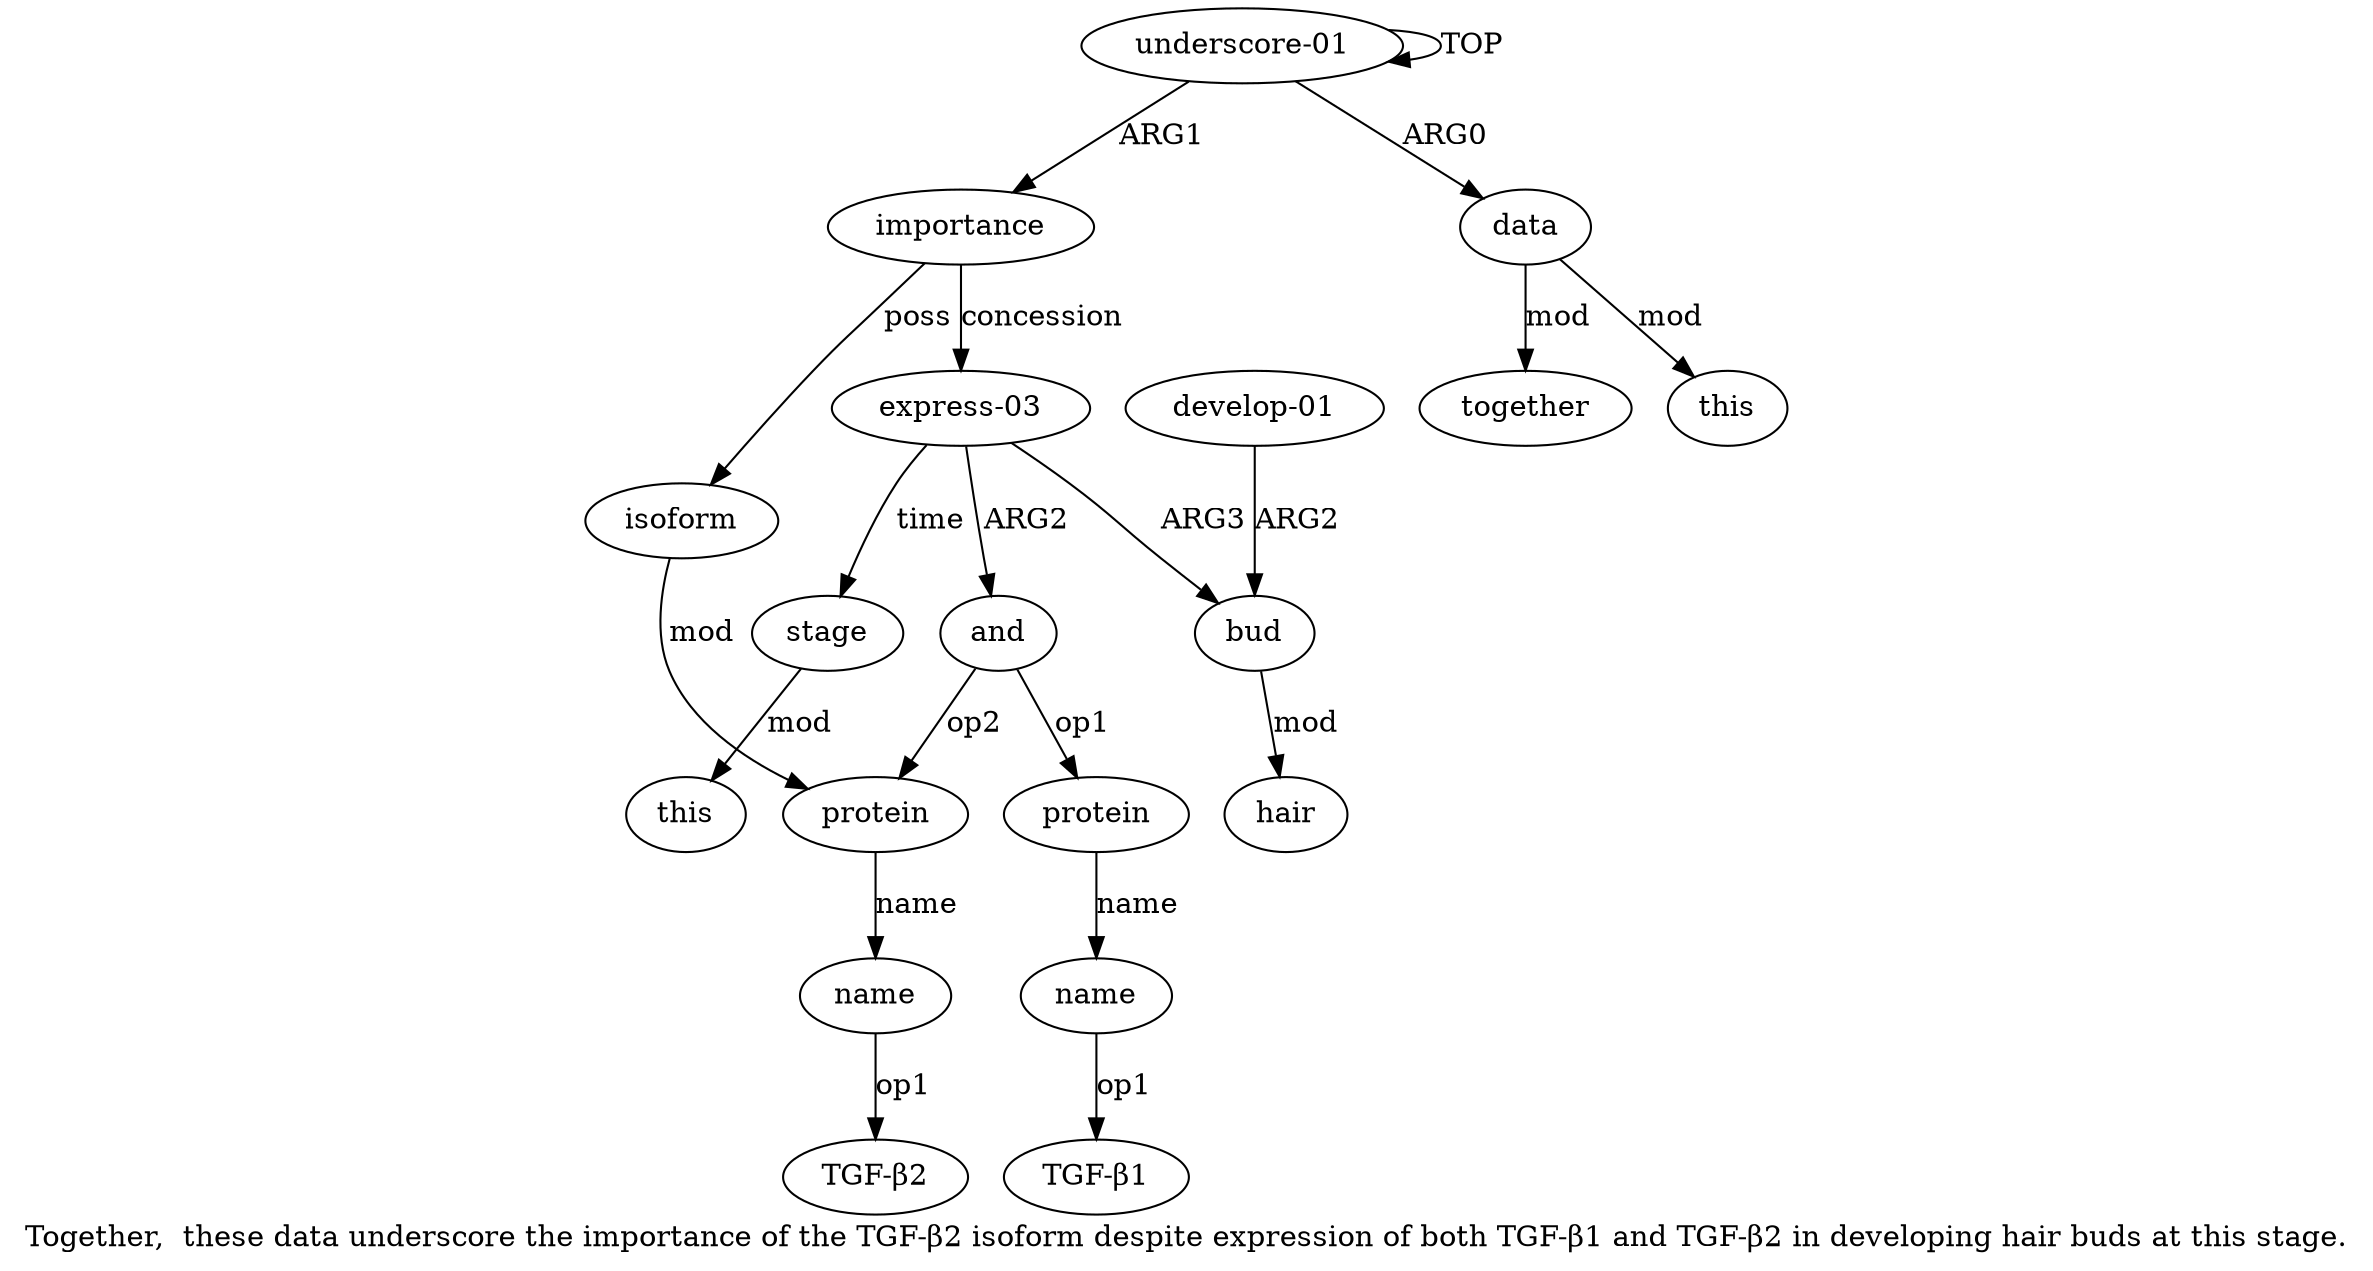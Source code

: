 digraph  {
	graph [label="Together,  these data underscore the importance of the TGF-β2 isoform despite expression of both TGF-β1 and TGF-β2 in developing \
hair buds at this stage."];
	node [label="\N"];
	a15	 [color=black,
		gold_ind=15,
		gold_label=stage,
		label=stage,
		test_ind=15,
		test_label=stage];
	a16	 [color=black,
		gold_ind=16,
		gold_label=this,
		label=this,
		test_ind=16,
		test_label=this];
	a15 -> a16 [key=0,
	color=black,
	gold_label=mod,
	label=mod,
	test_label=mod];
a14 [color=black,
	gold_ind=14,
	gold_label="develop-01",
	label="develop-01",
	test_ind=14,
	test_label="develop-01"];
a12 [color=black,
	gold_ind=12,
	gold_label=bud,
	label=bud,
	test_ind=12,
	test_label=bud];
a14 -> a12 [key=0,
color=black,
gold_label=ARG2,
label=ARG2,
test_label=ARG2];
a11 [color=black,
gold_ind=11,
gold_label=name,
label=name,
test_ind=11,
test_label=name];
"a11 TGF-β1" [color=black,
gold_ind=-1,
gold_label="TGF-β1",
label="TGF-β1",
test_ind=-1,
test_label="TGF-β1"];
a11 -> "a11 TGF-β1" [key=0,
color=black,
gold_label=op1,
label=op1,
test_label=op1];
a10 [color=black,
gold_ind=10,
gold_label=protein,
label=protein,
test_ind=10,
test_label=protein];
a10 -> a11 [key=0,
color=black,
gold_label=name,
label=name,
test_label=name];
a13 [color=black,
gold_ind=13,
gold_label=hair,
label=hair,
test_ind=13,
test_label=hair];
a12 -> a13 [key=0,
color=black,
gold_label=mod,
label=mod,
test_label=mod];
"a7 TGF-β2" [color=black,
gold_ind=-1,
gold_label="TGF-β2",
label="TGF-β2",
test_ind=-1,
test_label="TGF-β2"];
a1 [color=black,
gold_ind=1,
gold_label=data,
label=data,
test_ind=1,
test_label=data];
a3 [color=black,
gold_ind=3,
gold_label=together,
label=together,
test_ind=3,
test_label=together];
a1 -> a3 [key=0,
color=black,
gold_label=mod,
label=mod,
test_label=mod];
a2 [color=black,
gold_ind=2,
gold_label=this,
label=this,
test_ind=2,
test_label=this];
a1 -> a2 [key=0,
color=black,
gold_label=mod,
label=mod,
test_label=mod];
a0 [color=black,
gold_ind=0,
gold_label="underscore-01",
label="underscore-01",
test_ind=0,
test_label="underscore-01"];
a0 -> a1 [key=0,
color=black,
gold_label=ARG0,
label=ARG0,
test_label=ARG0];
a0 -> a0 [key=0,
color=black,
gold_label=TOP,
label=TOP,
test_label=TOP];
a4 [color=black,
gold_ind=4,
gold_label=importance,
label=importance,
test_ind=4,
test_label=importance];
a0 -> a4 [key=0,
color=black,
gold_label=ARG1,
label=ARG1,
test_label=ARG1];
a5 [color=black,
gold_ind=5,
gold_label=isoform,
label=isoform,
test_ind=5,
test_label=isoform];
a6 [color=black,
gold_ind=6,
gold_label=protein,
label=protein,
test_ind=6,
test_label=protein];
a5 -> a6 [key=0,
color=black,
gold_label=mod,
label=mod,
test_label=mod];
a4 -> a5 [key=0,
color=black,
gold_label=poss,
label=poss,
test_label=poss];
a8 [color=black,
gold_ind=8,
gold_label="express-03",
label="express-03",
test_ind=8,
test_label="express-03"];
a4 -> a8 [key=0,
color=black,
gold_label=concession,
label=concession,
test_label=concession];
a7 [color=black,
gold_ind=7,
gold_label=name,
label=name,
test_ind=7,
test_label=name];
a7 -> "a7 TGF-β2" [key=0,
color=black,
gold_label=op1,
label=op1,
test_label=op1];
a6 -> a7 [key=0,
color=black,
gold_label=name,
label=name,
test_label=name];
a9 [color=black,
gold_ind=9,
gold_label=and,
label=and,
test_ind=9,
test_label=and];
a9 -> a10 [key=0,
color=black,
gold_label=op1,
label=op1,
test_label=op1];
a9 -> a6 [key=0,
color=black,
gold_label=op2,
label=op2,
test_label=op2];
a8 -> a15 [key=0,
color=black,
gold_label=time,
label=time,
test_label=time];
a8 -> a12 [key=0,
color=black,
gold_label=ARG3,
label=ARG3,
test_label=ARG3];
a8 -> a9 [key=0,
color=black,
gold_label=ARG2,
label=ARG2,
test_label=ARG2];
}
